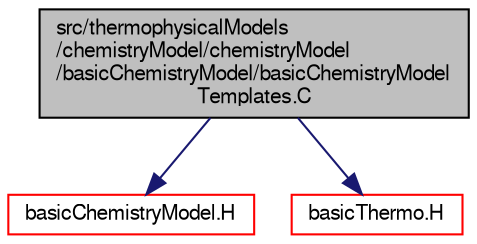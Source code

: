 digraph "src/thermophysicalModels/chemistryModel/chemistryModel/basicChemistryModel/basicChemistryModelTemplates.C"
{
  bgcolor="transparent";
  edge [fontname="FreeSans",fontsize="10",labelfontname="FreeSans",labelfontsize="10"];
  node [fontname="FreeSans",fontsize="10",shape=record];
  Node0 [label="src/thermophysicalModels\l/chemistryModel/chemistryModel\l/basicChemistryModel/basicChemistryModel\lTemplates.C",height=0.2,width=0.4,color="black", fillcolor="grey75", style="filled", fontcolor="black"];
  Node0 -> Node1 [color="midnightblue",fontsize="10",style="solid",fontname="FreeSans"];
  Node1 [label="basicChemistryModel.H",height=0.2,width=0.4,color="red",URL="$a15485.html"];
  Node0 -> Node273 [color="midnightblue",fontsize="10",style="solid",fontname="FreeSans"];
  Node273 [label="basicThermo.H",height=0.2,width=0.4,color="red",URL="$a15386.html"];
}
